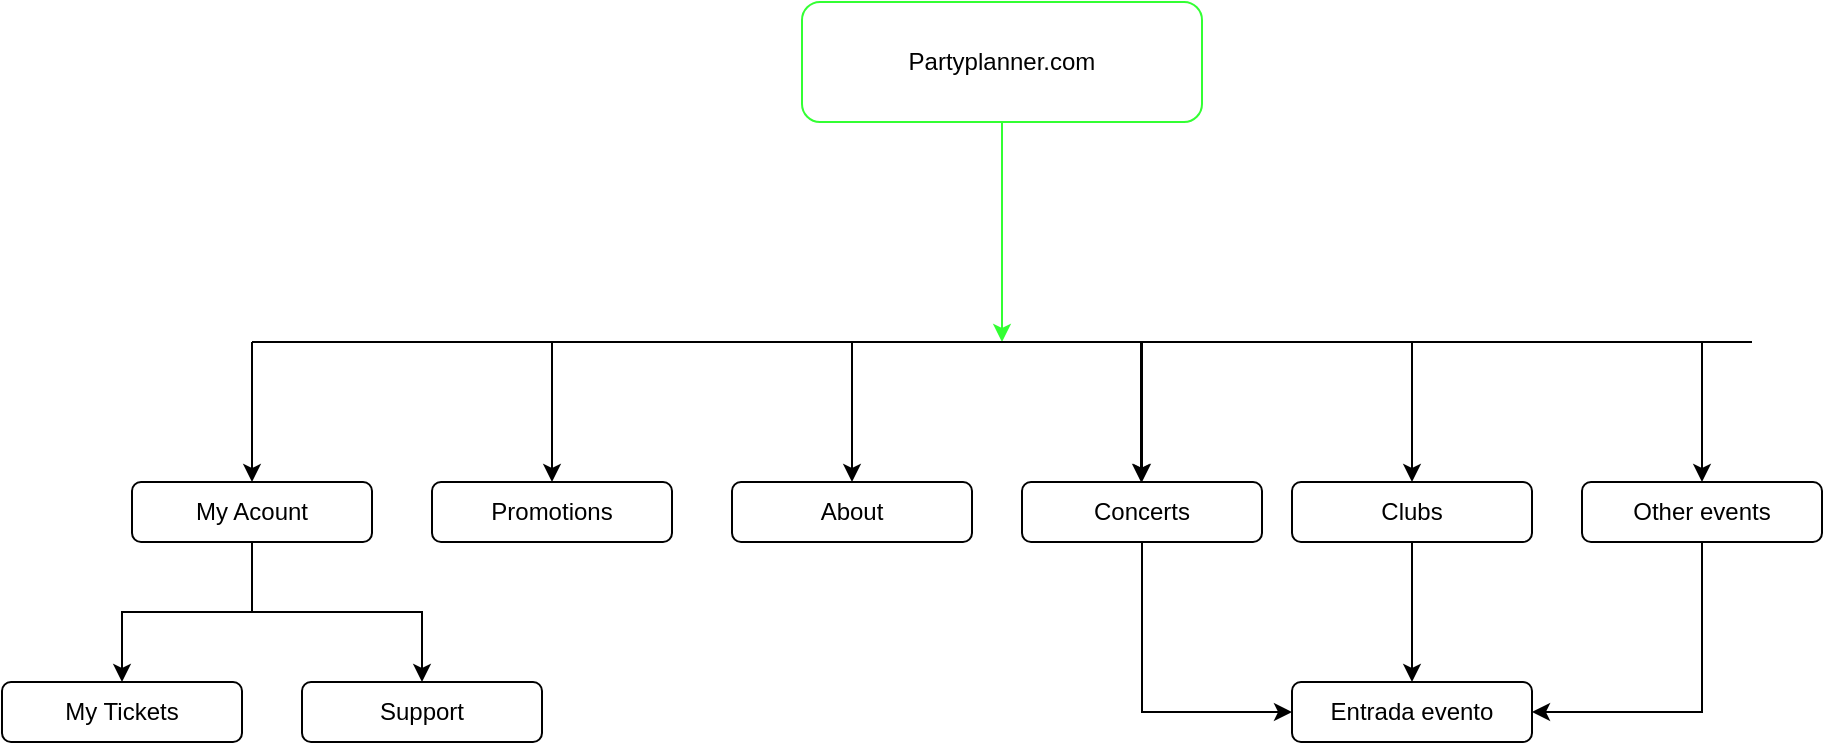 <mxfile version="22.1.18" type="device">
  <diagram id="rhH7-giMEyksB6RKEh81" name="Page-1">
    <mxGraphModel dx="954" dy="647" grid="1" gridSize="10" guides="1" tooltips="1" connect="1" arrows="1" fold="1" page="1" pageScale="1" pageWidth="1169" pageHeight="1654" math="0" shadow="0">
      <root>
        <mxCell id="0" />
        <mxCell id="1" parent="0" />
        <mxCell id="Qrqr2cWc0G5BHI9oxjgN-1" value="Partyplanner.com" style="rounded=1;whiteSpace=wrap;html=1;strokeColor=#33FF33;" parent="1" vertex="1">
          <mxGeometry x="520" y="150" width="200" height="60" as="geometry" />
        </mxCell>
        <mxCell id="Qrqr2cWc0G5BHI9oxjgN-2" value="" style="endArrow=classic;html=1;rounded=0;exitX=0.5;exitY=1;exitDx=0;exitDy=0;strokeColor=#33FF33;" parent="1" source="Qrqr2cWc0G5BHI9oxjgN-1" edge="1">
          <mxGeometry width="50" height="50" relative="1" as="geometry">
            <mxPoint x="610" y="220" as="sourcePoint" />
            <mxPoint x="620" y="320" as="targetPoint" />
          </mxGeometry>
        </mxCell>
        <mxCell id="Qrqr2cWc0G5BHI9oxjgN-19" value="" style="group" parent="1" vertex="1" connectable="0">
          <mxGeometry x="270" y="420" width="120" height="100" as="geometry" />
        </mxCell>
        <mxCell id="Qrqr2cWc0G5BHI9oxjgN-16" value="Support" style="rounded=1;whiteSpace=wrap;html=1;" parent="Qrqr2cWc0G5BHI9oxjgN-19" vertex="1">
          <mxGeometry y="70" width="120" height="30" as="geometry" />
        </mxCell>
        <mxCell id="Qrqr2cWc0G5BHI9oxjgN-20" value="" style="group" parent="1" vertex="1" connectable="0">
          <mxGeometry x="120" y="420" width="120" height="100" as="geometry" />
        </mxCell>
        <mxCell id="Qrqr2cWc0G5BHI9oxjgN-14" value="My Tickets" style="rounded=1;whiteSpace=wrap;html=1;" parent="Qrqr2cWc0G5BHI9oxjgN-20" vertex="1">
          <mxGeometry y="70" width="120" height="30" as="geometry" />
        </mxCell>
        <mxCell id="Qrqr2cWc0G5BHI9oxjgN-23" value="" style="group" parent="1" vertex="1" connectable="0">
          <mxGeometry x="335" y="320" width="120" height="100" as="geometry" />
        </mxCell>
        <mxCell id="Qrqr2cWc0G5BHI9oxjgN-17" value="" style="endArrow=classic;html=1;rounded=0;exitX=0.5;exitY=1;exitDx=0;exitDy=0;" parent="Qrqr2cWc0G5BHI9oxjgN-23" edge="1">
          <mxGeometry width="50" height="50" relative="1" as="geometry">
            <mxPoint x="60" as="sourcePoint" />
            <mxPoint x="60" y="70" as="targetPoint" />
          </mxGeometry>
        </mxCell>
        <mxCell id="Qrqr2cWc0G5BHI9oxjgN-18" value="Promotions" style="rounded=1;whiteSpace=wrap;html=1;" parent="Qrqr2cWc0G5BHI9oxjgN-23" vertex="1">
          <mxGeometry y="70" width="120" height="30" as="geometry" />
        </mxCell>
        <mxCell id="Qrqr2cWc0G5BHI9oxjgN-24" value="" style="group" parent="1" vertex="1" connectable="0">
          <mxGeometry x="185" y="320" width="120" height="100" as="geometry" />
        </mxCell>
        <mxCell id="Qrqr2cWc0G5BHI9oxjgN-5" value="" style="endArrow=classic;html=1;rounded=0;exitX=0.5;exitY=1;exitDx=0;exitDy=0;" parent="Qrqr2cWc0G5BHI9oxjgN-24" edge="1">
          <mxGeometry width="50" height="50" relative="1" as="geometry">
            <mxPoint x="60" as="sourcePoint" />
            <mxPoint x="60" y="70" as="targetPoint" />
          </mxGeometry>
        </mxCell>
        <mxCell id="Qrqr2cWc0G5BHI9oxjgN-6" value="My Acount" style="rounded=1;whiteSpace=wrap;html=1;" parent="Qrqr2cWc0G5BHI9oxjgN-24" vertex="1">
          <mxGeometry y="70" width="120" height="30" as="geometry" />
        </mxCell>
        <mxCell id="Qrqr2cWc0G5BHI9oxjgN-9" value="" style="endArrow=classic;html=1;rounded=0;exitX=0.5;exitY=1;exitDx=0;exitDy=0;" parent="1" edge="1">
          <mxGeometry width="50" height="50" relative="1" as="geometry">
            <mxPoint x="545" y="320" as="sourcePoint" />
            <mxPoint x="545" y="390" as="targetPoint" />
          </mxGeometry>
        </mxCell>
        <mxCell id="Qrqr2cWc0G5BHI9oxjgN-10" value="About" style="rounded=1;whiteSpace=wrap;html=1;" parent="1" vertex="1">
          <mxGeometry x="485" y="390" width="120" height="30" as="geometry" />
        </mxCell>
        <mxCell id="Qrqr2cWc0G5BHI9oxjgN-30" value="" style="group" parent="1" vertex="1" connectable="0">
          <mxGeometry x="765" y="320" width="120" height="100" as="geometry" />
        </mxCell>
        <mxCell id="Qrqr2cWc0G5BHI9oxjgN-31" value="" style="endArrow=classic;html=1;rounded=0;exitX=0.5;exitY=1;exitDx=0;exitDy=0;" parent="Qrqr2cWc0G5BHI9oxjgN-30" edge="1">
          <mxGeometry width="50" height="50" relative="1" as="geometry">
            <mxPoint x="60" as="sourcePoint" />
            <mxPoint x="60" y="70" as="targetPoint" />
          </mxGeometry>
        </mxCell>
        <mxCell id="Qrqr2cWc0G5BHI9oxjgN-32" value="Clubs" style="rounded=1;whiteSpace=wrap;html=1;" parent="Qrqr2cWc0G5BHI9oxjgN-30" vertex="1">
          <mxGeometry y="70" width="120" height="30" as="geometry" />
        </mxCell>
        <mxCell id="Qrqr2cWc0G5BHI9oxjgN-36" value="" style="endArrow=classic;html=1;rounded=0;exitX=0.5;exitY=1;exitDx=0;exitDy=0;" parent="1" edge="1">
          <mxGeometry width="50" height="50" relative="1" as="geometry">
            <mxPoint x="970" y="320" as="sourcePoint" />
            <mxPoint x="970" y="390" as="targetPoint" />
          </mxGeometry>
        </mxCell>
        <mxCell id="xuLzaJC69_CgWXgRk18C-5" style="edgeStyle=orthogonalEdgeStyle;rounded=0;orthogonalLoop=1;jettySize=auto;html=1;entryX=1;entryY=0.5;entryDx=0;entryDy=0;exitX=0.5;exitY=1;exitDx=0;exitDy=0;" edge="1" parent="1" source="Qrqr2cWc0G5BHI9oxjgN-37" target="xuLzaJC69_CgWXgRk18C-3">
          <mxGeometry relative="1" as="geometry" />
        </mxCell>
        <mxCell id="Qrqr2cWc0G5BHI9oxjgN-37" value="Other events" style="rounded=1;whiteSpace=wrap;html=1;" parent="1" vertex="1">
          <mxGeometry x="910" y="390" width="120" height="30" as="geometry" />
        </mxCell>
        <mxCell id="xuLzaJC69_CgWXgRk18C-4" style="edgeStyle=orthogonalEdgeStyle;rounded=0;orthogonalLoop=1;jettySize=auto;html=1;entryX=0;entryY=0.5;entryDx=0;entryDy=0;exitX=0.5;exitY=1;exitDx=0;exitDy=0;" edge="1" parent="1" source="Qrqr2cWc0G5BHI9oxjgN-35" target="xuLzaJC69_CgWXgRk18C-3">
          <mxGeometry relative="1" as="geometry" />
        </mxCell>
        <mxCell id="Qrqr2cWc0G5BHI9oxjgN-35" value="Concerts" style="rounded=1;whiteSpace=wrap;html=1;" parent="1" vertex="1">
          <mxGeometry x="630" y="390" width="120" height="30" as="geometry" />
        </mxCell>
        <mxCell id="Qrqr2cWc0G5BHI9oxjgN-29" value="" style="endArrow=none;html=1;rounded=0;" parent="1" edge="1">
          <mxGeometry width="50" height="50" relative="1" as="geometry">
            <mxPoint x="690" y="320" as="sourcePoint" />
            <mxPoint x="970" y="320" as="targetPoint" />
          </mxGeometry>
        </mxCell>
        <mxCell id="Qrqr2cWc0G5BHI9oxjgN-34" value="" style="endArrow=classic;html=1;rounded=0;exitX=0.5;exitY=1;exitDx=0;exitDy=0;" parent="1" edge="1">
          <mxGeometry width="50" height="50" relative="1" as="geometry">
            <mxPoint x="690" y="320" as="sourcePoint" />
            <mxPoint x="690" y="390" as="targetPoint" />
          </mxGeometry>
        </mxCell>
        <mxCell id="Qrqr2cWc0G5BHI9oxjgN-39" value="" style="endArrow=classic;html=1;rounded=0;exitX=0.5;exitY=1;exitDx=0;exitDy=0;" parent="1" edge="1">
          <mxGeometry width="50" height="50" relative="1" as="geometry">
            <mxPoint x="689.5" y="320" as="sourcePoint" />
            <mxPoint x="689.5" y="390" as="targetPoint" />
          </mxGeometry>
        </mxCell>
        <mxCell id="Qrqr2cWc0G5BHI9oxjgN-3" value="" style="endArrow=none;html=1;rounded=0;" parent="1" edge="1">
          <mxGeometry width="50" height="50" relative="1" as="geometry">
            <mxPoint x="245" y="320" as="sourcePoint" />
            <mxPoint x="995" y="320" as="targetPoint" />
          </mxGeometry>
        </mxCell>
        <mxCell id="xuLzaJC69_CgWXgRk18C-1" value="" style="group" vertex="1" connectable="0" parent="1">
          <mxGeometry x="765" y="420" width="120" height="100" as="geometry" />
        </mxCell>
        <mxCell id="xuLzaJC69_CgWXgRk18C-2" value="" style="endArrow=classic;html=1;rounded=0;exitX=0.5;exitY=1;exitDx=0;exitDy=0;" edge="1" parent="xuLzaJC69_CgWXgRk18C-1">
          <mxGeometry width="50" height="50" relative="1" as="geometry">
            <mxPoint x="60" as="sourcePoint" />
            <mxPoint x="60" y="70" as="targetPoint" />
          </mxGeometry>
        </mxCell>
        <mxCell id="xuLzaJC69_CgWXgRk18C-3" value="Entrada evento" style="rounded=1;whiteSpace=wrap;html=1;" vertex="1" parent="xuLzaJC69_CgWXgRk18C-1">
          <mxGeometry y="70" width="120" height="30" as="geometry" />
        </mxCell>
        <mxCell id="xuLzaJC69_CgWXgRk18C-6" style="edgeStyle=orthogonalEdgeStyle;rounded=0;orthogonalLoop=1;jettySize=auto;html=1;" edge="1" parent="1" source="Qrqr2cWc0G5BHI9oxjgN-6" target="Qrqr2cWc0G5BHI9oxjgN-14">
          <mxGeometry relative="1" as="geometry" />
        </mxCell>
        <mxCell id="xuLzaJC69_CgWXgRk18C-7" style="edgeStyle=orthogonalEdgeStyle;rounded=0;orthogonalLoop=1;jettySize=auto;html=1;" edge="1" parent="1" source="Qrqr2cWc0G5BHI9oxjgN-6" target="Qrqr2cWc0G5BHI9oxjgN-16">
          <mxGeometry relative="1" as="geometry" />
        </mxCell>
      </root>
    </mxGraphModel>
  </diagram>
</mxfile>
